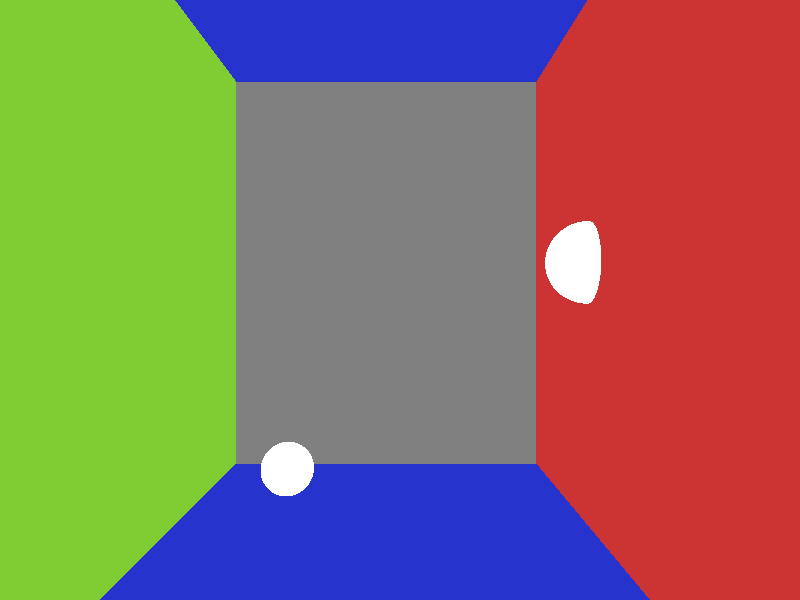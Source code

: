 // plane test (RIGHT HANDED)

camera {
  location  <0, 0, 16>
  up        <0,  1,  0>
  right     <1.33333, 0,  0>
  look_at   <0, 0, 0>
}

light_source {<0, 4, 0> color rgb <1.0, 1.0, 1.0>}

//right wall - note distance is along normal thus to move right is negative for this normal
plane {<-1, 0, 0>, -6 
      pigment {color rgb <0.5, 0.8, 0.2>}
      finish {ambient 0.0 diffuse 1.0}
}

//bottom
plane {<0, 1, 0>, -6
      pigment {color rgb <0.15 0.2, 0.8>}
      finish {ambient 0.0 diffuse 1.0}
}

//top
plane {<0, -1, 0>, -8
      pigment {color rgb <0.15 0.2, 0.8>}
      finish {ambient 0.0 diffuse 1.0}
}

//back
plane {<0, 0, 1>, -6
      pigment {color rgb <0.5, 0.5, 0.5>}
      finish {ambient 0.0 diffuse 1.0}
}

//front
plane {<0, 0, -1>, -17
      pigment {color rgb <0.2, 0.2, 0.8>}
      finish {ambient 0.0 diffuse 1.0}
}

//left
plane {<1, 0, 0>, -5
      pigment {color rgb <0.80 0.2, 0.2>}
      finish {ambient 0.0 diffuse 1.0}
}

//left sphere
sphere { <-5, 1, 0>, 1.1
  pigment { color rgb <1.0, 1.0, 1.0>}
  finish {ambient 0.0 diffuse 1.0}
}

//left sphere
sphere { <3, -4.5, 0>, 0.7
  pigment { color rgb <1.0, 1.0, 1.0>}
  finish {ambient 0.0 diffuse 1.0}
}
